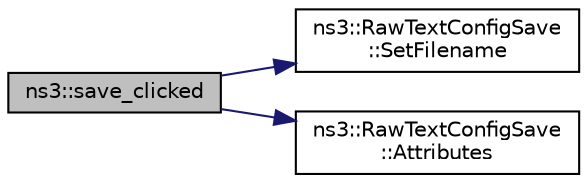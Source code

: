 digraph "ns3::save_clicked"
{
  edge [fontname="Helvetica",fontsize="10",labelfontname="Helvetica",labelfontsize="10"];
  node [fontname="Helvetica",fontsize="10",shape=record];
  rankdir="LR";
  Node1 [label="ns3::save_clicked",height=0.2,width=0.4,color="black", fillcolor="grey75", style="filled", fontcolor="black"];
  Node1 -> Node2 [color="midnightblue",fontsize="10",style="solid"];
  Node2 [label="ns3::RawTextConfigSave\l::SetFilename",height=0.2,width=0.4,color="black", fillcolor="white", style="filled",URL="$d8/de6/classns3_1_1RawTextConfigSave.html#a6ea0b8b0c61abf6cf9caa3b5e3742aaa"];
  Node1 -> Node3 [color="midnightblue",fontsize="10",style="solid"];
  Node3 [label="ns3::RawTextConfigSave\l::Attributes",height=0.2,width=0.4,color="black", fillcolor="white", style="filled",URL="$d8/de6/classns3_1_1RawTextConfigSave.html#a2e7b740f700bca0fa1f52bdc40af751e"];
}
